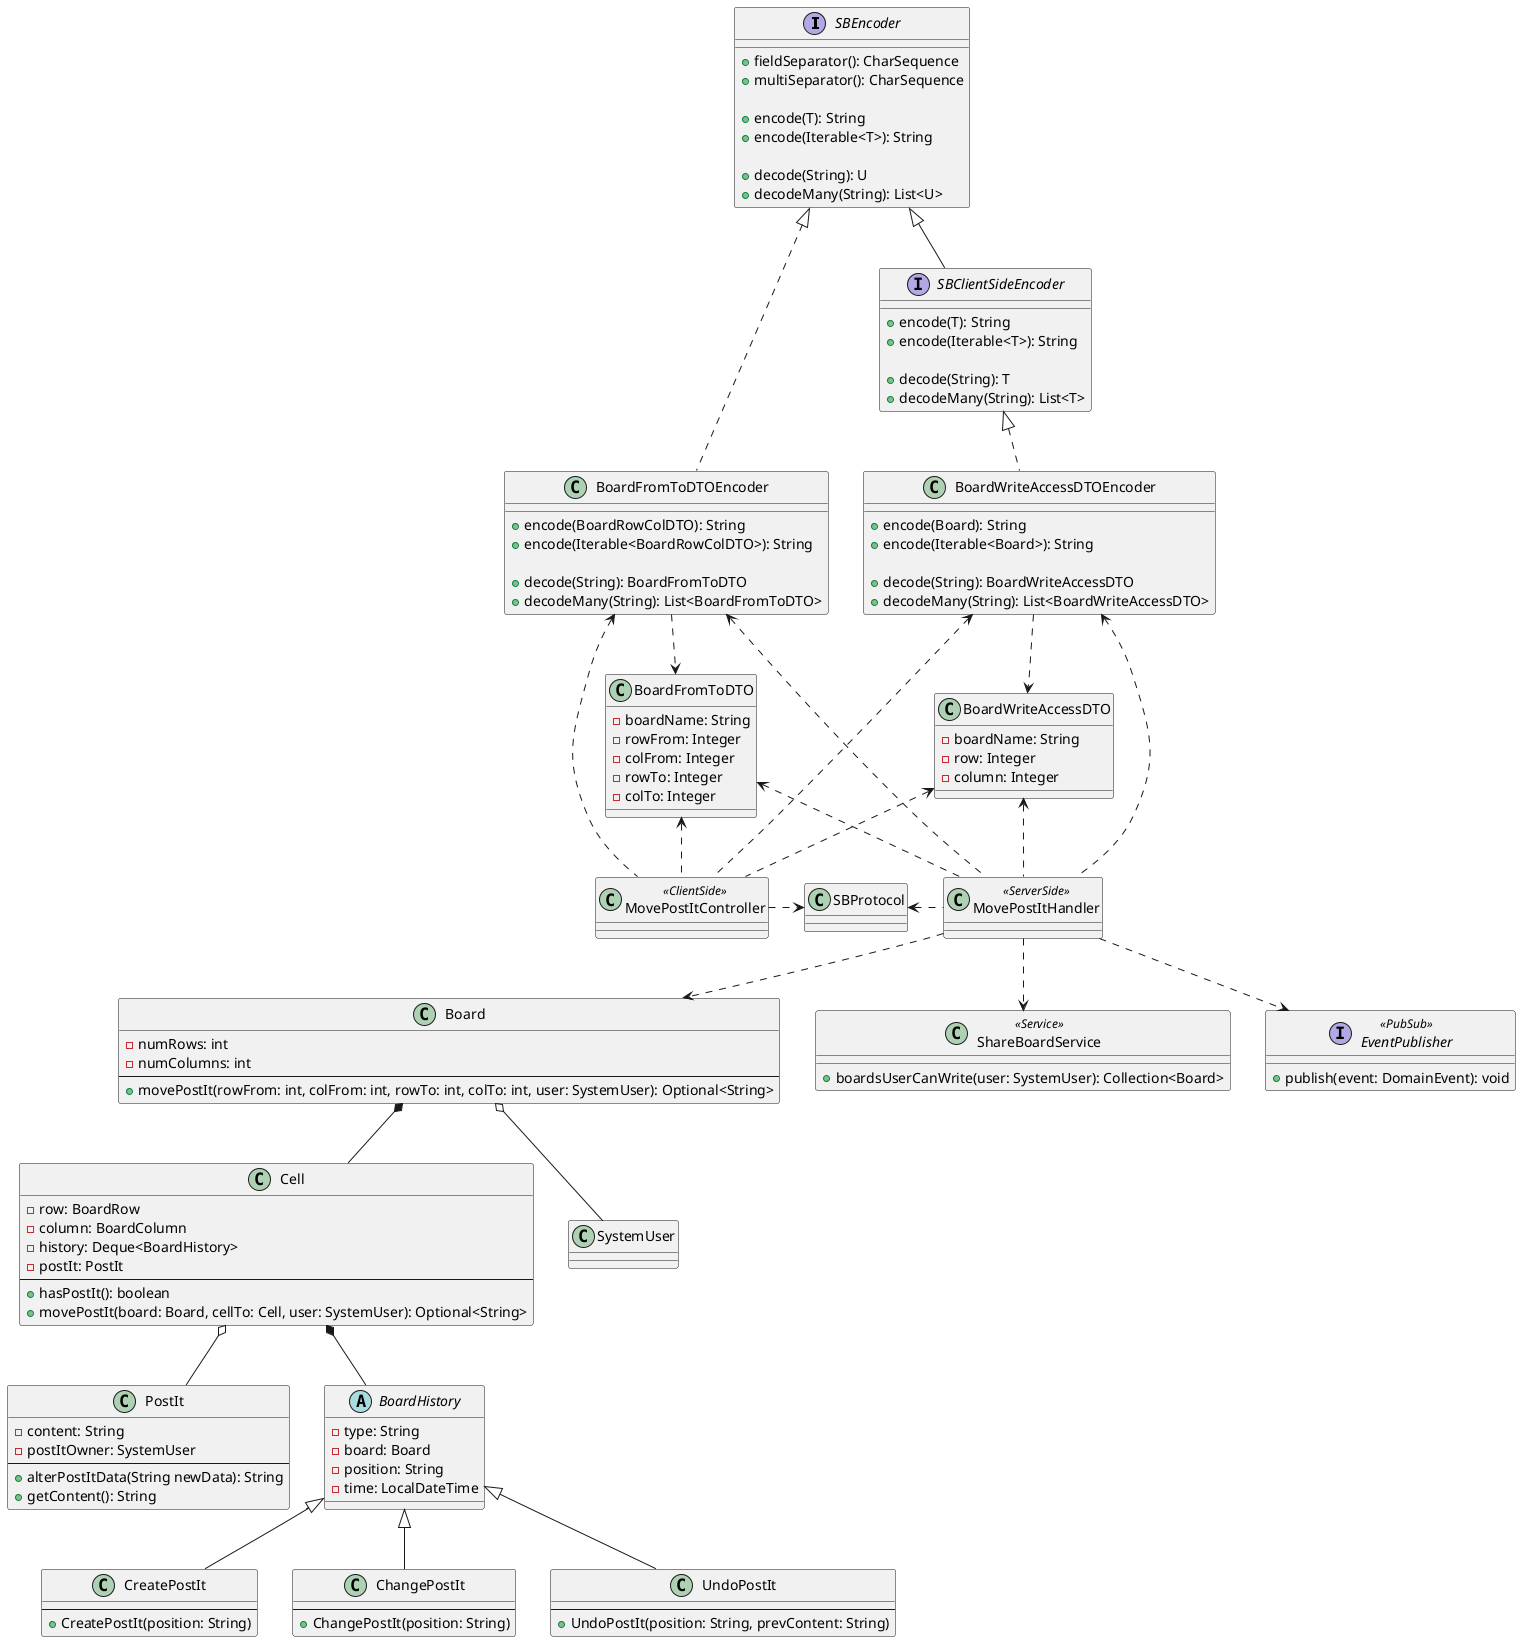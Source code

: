@startuml
interface SBEncoder {
    + fieldSeparator(): CharSequence
    + multiSeparator(): CharSequence

    + encode(T): String
    + encode(Iterable<T>): String

    + decode(String): U
    + decodeMany(String): List<U>
}


interface SBClientSideEncoder {

    + encode(T): String
    + encode(Iterable<T>): String

    + decode(String): T
    + decodeMany(String): List<T>
}

class BoardFromToDTO {
    - boardName: String
    - rowFrom: Integer
    - colFrom: Integer
    - rowTo: Integer
    - colTo: Integer
}

class BoardFromToDTOEncoder {

    + encode(BoardRowColDTO): String
    + encode(Iterable<BoardRowColDTO>): String

    + decode(String): BoardFromToDTO
    + decodeMany(String): List<BoardFromToDTO>
}

class BoardWriteAccessDTO {

    - boardName: String
    - row: Integer
    - column: Integer
}

class BoardWriteAccessDTOEncoder {

    + encode(Board): String
    + encode(Iterable<Board>): String

    + decode(String): BoardWriteAccessDTO
    + decodeMany(String): List<BoardWriteAccessDTO>
}


class SBProtocol {
}

class MovePostItController <<ClientSide>> {
}


class Board {
    - numRows: int
    - numColumns: int
    --
    + movePostIt(rowFrom: int, colFrom: int, rowTo: int, colTo: int, user: SystemUser): Optional<String>
}

class Cell {
    - row: BoardRow
    - column: BoardColumn
    - history: Deque<BoardHistory>
    - postIt: PostIt
    --
    + hasPostIt(): boolean
    + movePostIt(board: Board, cellTo: Cell, user: SystemUser): Optional<String>
}

class PostIt {
    - content: String
    - postItOwner: SystemUser
    --
    + alterPostItData(String newData): String
    + getContent(): String
}

abstract class BoardHistory {
    - type: String
    - board: Board
    - position: String
    - time: LocalDateTime
}

class CreatePostIt {
    --
    + CreatePostIt(position: String)
}

class ChangePostIt {
    --
    + ChangePostIt(position: String)
}
class UndoPostIt {
    --
    + UndoPostIt(position: String, prevContent: String)
}

class SystemUser {
}

class MovePostItHandler <<ServerSide>> {
}

class ShareBoardService <<Service>> {
    + boardsUserCanWrite(user: SystemUser): Collection<Board>
}

interface EventPublisher <<PubSub>> {
    + publish(event: DomainEvent): void
}

MovePostItController ..up> BoardFromToDTOEncoder
MovePostItController ..up> BoardFromToDTO
MovePostItController ..up> BoardWriteAccessDTOEncoder
MovePostItController ..up> BoardWriteAccessDTO

MovePostItController ..right> SBProtocol

SBEncoder <|-- SBClientSideEncoder

SBEncoder <|.. BoardFromToDTOEncoder
BoardFromToDTOEncoder ..> BoardFromToDTO

SBClientSideEncoder <|.. BoardWriteAccessDTOEncoder
BoardWriteAccessDTOEncoder ..> BoardWriteAccessDTO

MovePostItHandler ..up> BoardFromToDTOEncoder
MovePostItHandler ..up> BoardFromToDTO
MovePostItHandler ..up> BoardWriteAccessDTOEncoder
MovePostItHandler ..up> BoardWriteAccessDTO

MovePostItHandler ..left> SBProtocol

MovePostItHandler ..> Board
MovePostItHandler ..> EventPublisher
MovePostItHandler ..> ShareBoardService

Board *-- Cell
Board o-- SystemUser
Cell o-- PostIt
Cell *-- BoardHistory

BoardHistory <|-- UndoPostIt
BoardHistory <|-- CreatePostIt
BoardHistory <|-- ChangePostIt
@enduml